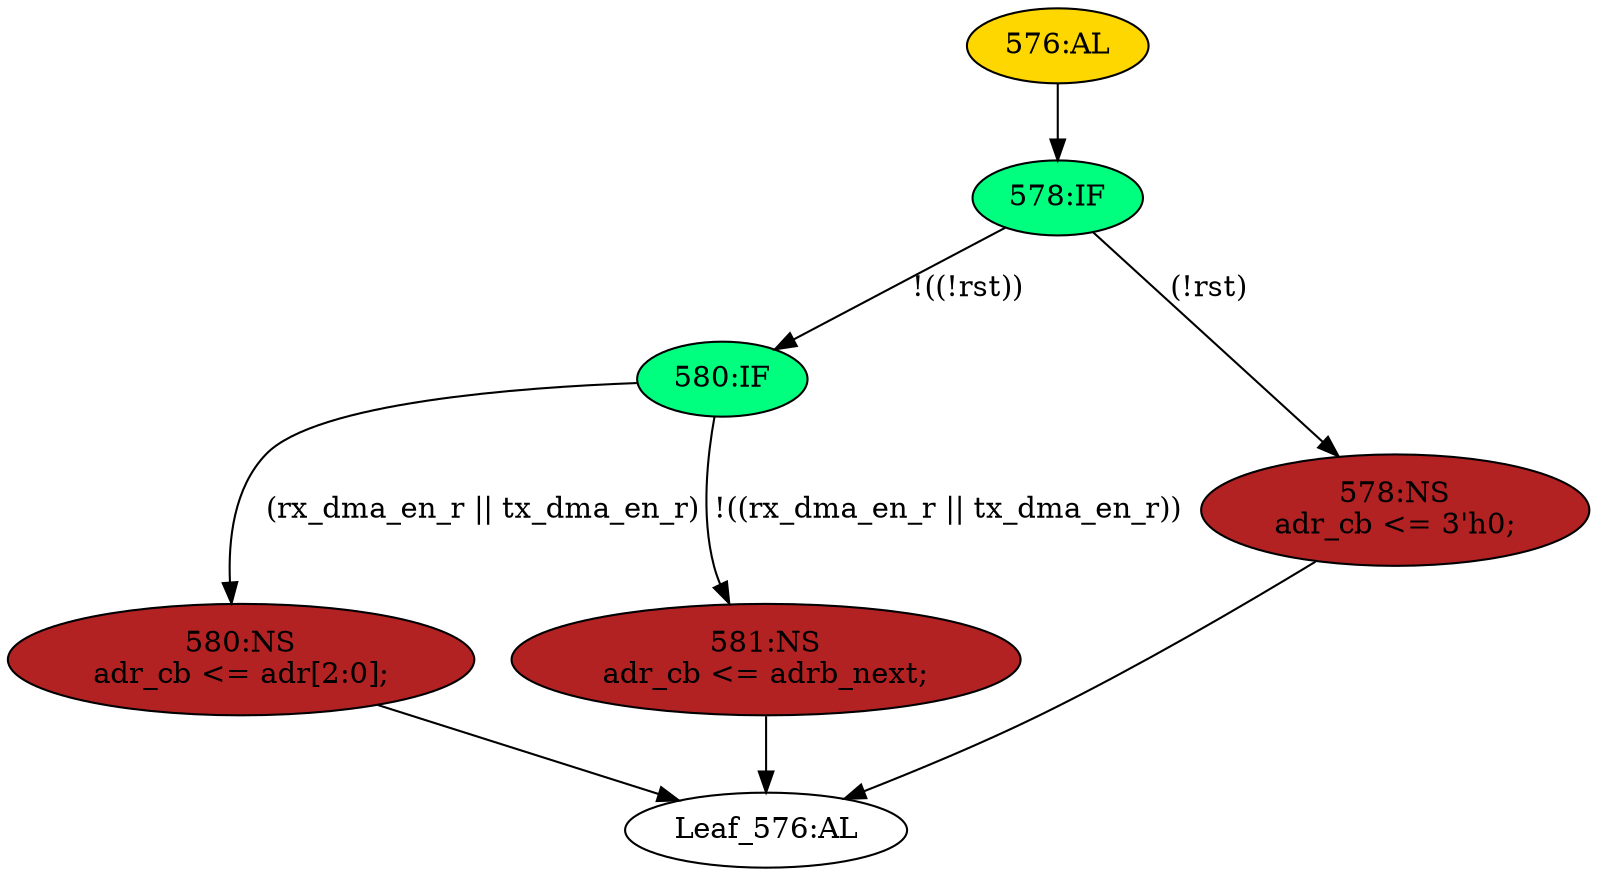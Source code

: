strict digraph "" {
	node [label="\N"];
	"580:IF"	 [ast="<pyverilog.vparser.ast.IfStatement object at 0x7fa020e50110>",
		fillcolor=springgreen,
		label="580:IF",
		statements="[]",
		style=filled,
		typ=IfStatement];
	"580:NS"	 [ast="<pyverilog.vparser.ast.NonblockingSubstitution object at 0x7fa020e50310>",
		fillcolor=firebrick,
		label="580:NS
adr_cb <= adr[2:0];",
		statements="[<pyverilog.vparser.ast.NonblockingSubstitution object at 0x7fa020e50310>]",
		style=filled,
		typ=NonblockingSubstitution];
	"580:IF" -> "580:NS"	 [cond="['rx_dma_en_r', 'tx_dma_en_r']",
		label="(rx_dma_en_r || tx_dma_en_r)",
		lineno=580];
	"581:NS"	 [ast="<pyverilog.vparser.ast.NonblockingSubstitution object at 0x7fa020e50190>",
		fillcolor=firebrick,
		label="581:NS
adr_cb <= adrb_next;",
		statements="[<pyverilog.vparser.ast.NonblockingSubstitution object at 0x7fa020e50190>]",
		style=filled,
		typ=NonblockingSubstitution];
	"580:IF" -> "581:NS"	 [cond="['rx_dma_en_r', 'tx_dma_en_r']",
		label="!((rx_dma_en_r || tx_dma_en_r))",
		lineno=580];
	"Leaf_576:AL"	 [def_var="['adr_cb']",
		label="Leaf_576:AL"];
	"580:NS" -> "Leaf_576:AL"	 [cond="[]",
		lineno=None];
	"581:NS" -> "Leaf_576:AL"	 [cond="[]",
		lineno=None];
	"578:IF"	 [ast="<pyverilog.vparser.ast.IfStatement object at 0x7fa020e505d0>",
		fillcolor=springgreen,
		label="578:IF",
		statements="[]",
		style=filled,
		typ=IfStatement];
	"578:IF" -> "580:IF"	 [cond="['rst']",
		label="!((!rst))",
		lineno=578];
	"578:NS"	 [ast="<pyverilog.vparser.ast.NonblockingSubstitution object at 0x7fa020e50610>",
		fillcolor=firebrick,
		label="578:NS
adr_cb <= 3'h0;",
		statements="[<pyverilog.vparser.ast.NonblockingSubstitution object at 0x7fa020e50610>]",
		style=filled,
		typ=NonblockingSubstitution];
	"578:IF" -> "578:NS"	 [cond="['rst']",
		label="(!rst)",
		lineno=578];
	"576:AL"	 [ast="<pyverilog.vparser.ast.Always object at 0x7fa020e507d0>",
		clk_sens=True,
		fillcolor=gold,
		label="576:AL",
		sens="['clk']",
		statements="[]",
		style=filled,
		typ=Always,
		use_var="['rst', 'adrb_next', 'adr', 'rx_dma_en_r', 'tx_dma_en_r']"];
	"576:AL" -> "578:IF"	 [cond="[]",
		lineno=None];
	"578:NS" -> "Leaf_576:AL"	 [cond="[]",
		lineno=None];
}

